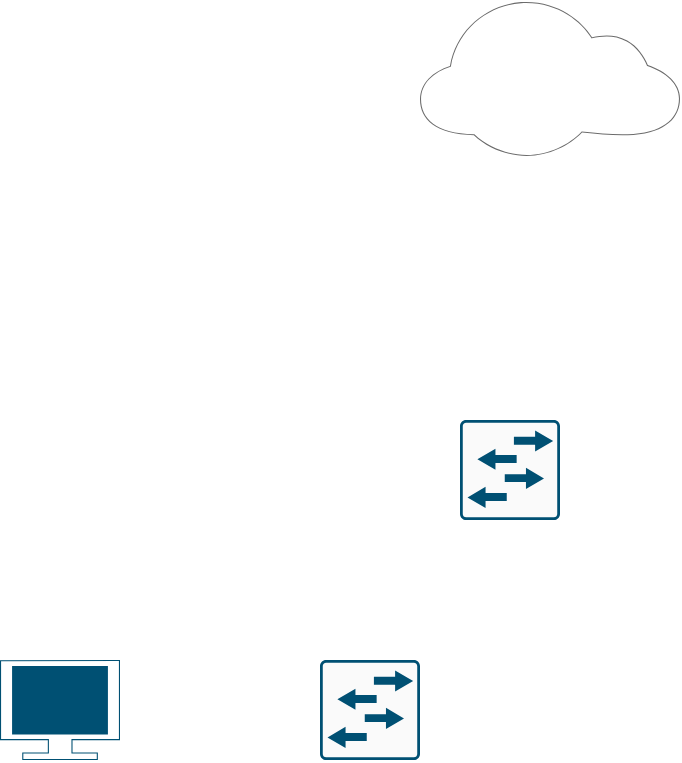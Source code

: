 <mxfile version="20.4.1" type="github">
  <diagram id="ATsx1FcpA2c0bpBwpnz6" name="Страница 1">
    <mxGraphModel dx="1038" dy="575" grid="1" gridSize="10" guides="1" tooltips="1" connect="1" arrows="1" fold="1" page="1" pageScale="1" pageWidth="827" pageHeight="1169" math="0" shadow="0">
      <root>
        <mxCell id="0" />
        <mxCell id="1" parent="0" />
        <mxCell id="xqO9n4fByuD1utopWCAS-1" value="" style="sketch=0;points=[[0.015,0.015,0],[0.985,0.015,0],[0.985,0.985,0],[0.015,0.985,0],[0.25,0,0],[0.5,0,0],[0.75,0,0],[1,0.25,0],[1,0.5,0],[1,0.75,0],[0.75,1,0],[0.5,1,0],[0.25,1,0],[0,0.75,0],[0,0.5,0],[0,0.25,0]];verticalLabelPosition=bottom;html=1;verticalAlign=top;aspect=fixed;align=center;pointerEvents=1;shape=mxgraph.cisco19.rect;prIcon=l2_switch;fillColor=#FAFAFA;strokeColor=#005073;" vertex="1" parent="1">
          <mxGeometry x="300" y="240" width="50" height="50" as="geometry" />
        </mxCell>
        <mxCell id="xqO9n4fByuD1utopWCAS-2" value="" style="sketch=0;points=[[0.015,0.015,0],[0.985,0.015,0],[0.985,0.985,0],[0.015,0.985,0],[0.25,0,0],[0.5,0,0],[0.75,0,0],[1,0.25,0],[1,0.5,0],[1,0.75,0],[0.75,1,0],[0.5,1,0],[0.25,1,0],[0,0.75,0],[0,0.5,0],[0,0.25,0]];verticalLabelPosition=bottom;html=1;verticalAlign=top;aspect=fixed;align=center;pointerEvents=1;shape=mxgraph.cisco19.rect;prIcon=l2_switch;fillColor=#FAFAFA;strokeColor=#005073;" vertex="1" parent="1">
          <mxGeometry x="230" y="360" width="50" height="50" as="geometry" />
        </mxCell>
        <mxCell id="xqO9n4fByuD1utopWCAS-3" value="" style="points=[[0,0,0],[0.25,0,0],[0.5,0,0],[0.75,0,0],[1,0,0],[1,0.4,0],[1,0.8,0],[0.815,1,0],[0.5,1,0],[0.185,1,0],[0,0.8,0],[0,0.4,0]];verticalLabelPosition=bottom;sketch=0;html=1;verticalAlign=top;aspect=fixed;align=center;pointerEvents=1;shape=mxgraph.cisco19.hdtv;fillColor=#005073;strokeColor=none;" vertex="1" parent="1">
          <mxGeometry x="70" y="360" width="60" height="50" as="geometry" />
        </mxCell>
        <mxCell id="xqO9n4fByuD1utopWCAS-7" value="" style="points=[[0,0.64,0],[0.2,0.15,0],[0.4,0.01,0],[0.79,0.25,0],[1,0.65,0],[0.8,0.86,0],[0.41,1,0],[0.16,0.86,0]];verticalLabelPosition=bottom;sketch=0;html=1;verticalAlign=top;aspect=fixed;align=center;pointerEvents=1;shape=mxgraph.cisco19.cloud;fillColor=#6B6B6B;strokeColor=none;" vertex="1" parent="1">
          <mxGeometry x="280" y="30" width="130" height="78" as="geometry" />
        </mxCell>
      </root>
    </mxGraphModel>
  </diagram>
</mxfile>
